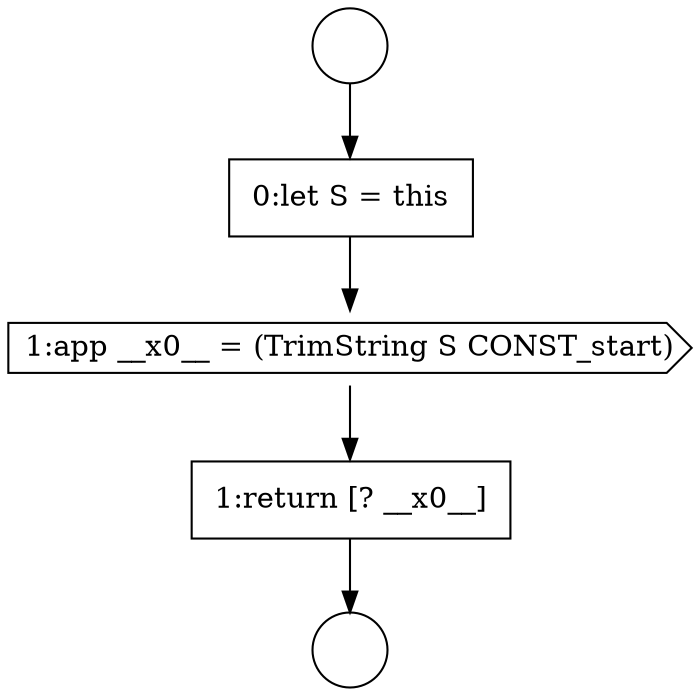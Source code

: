 digraph {
  node14527 [shape=none, margin=0, label=<<font color="black">
    <table border="0" cellborder="1" cellspacing="0" cellpadding="10">
      <tr><td align="left">1:return [? __x0__]</td></tr>
    </table>
  </font>> color="black" fillcolor="white" style=filled]
  node14524 [shape=circle label=" " color="black" fillcolor="white" style=filled]
  node14526 [shape=cds, label=<<font color="black">1:app __x0__ = (TrimString S CONST_start)</font>> color="black" fillcolor="white" style=filled]
  node14523 [shape=circle label=" " color="black" fillcolor="white" style=filled]
  node14525 [shape=none, margin=0, label=<<font color="black">
    <table border="0" cellborder="1" cellspacing="0" cellpadding="10">
      <tr><td align="left">0:let S = this</td></tr>
    </table>
  </font>> color="black" fillcolor="white" style=filled]
  node14523 -> node14525 [ color="black"]
  node14525 -> node14526 [ color="black"]
  node14526 -> node14527 [ color="black"]
  node14527 -> node14524 [ color="black"]
}
